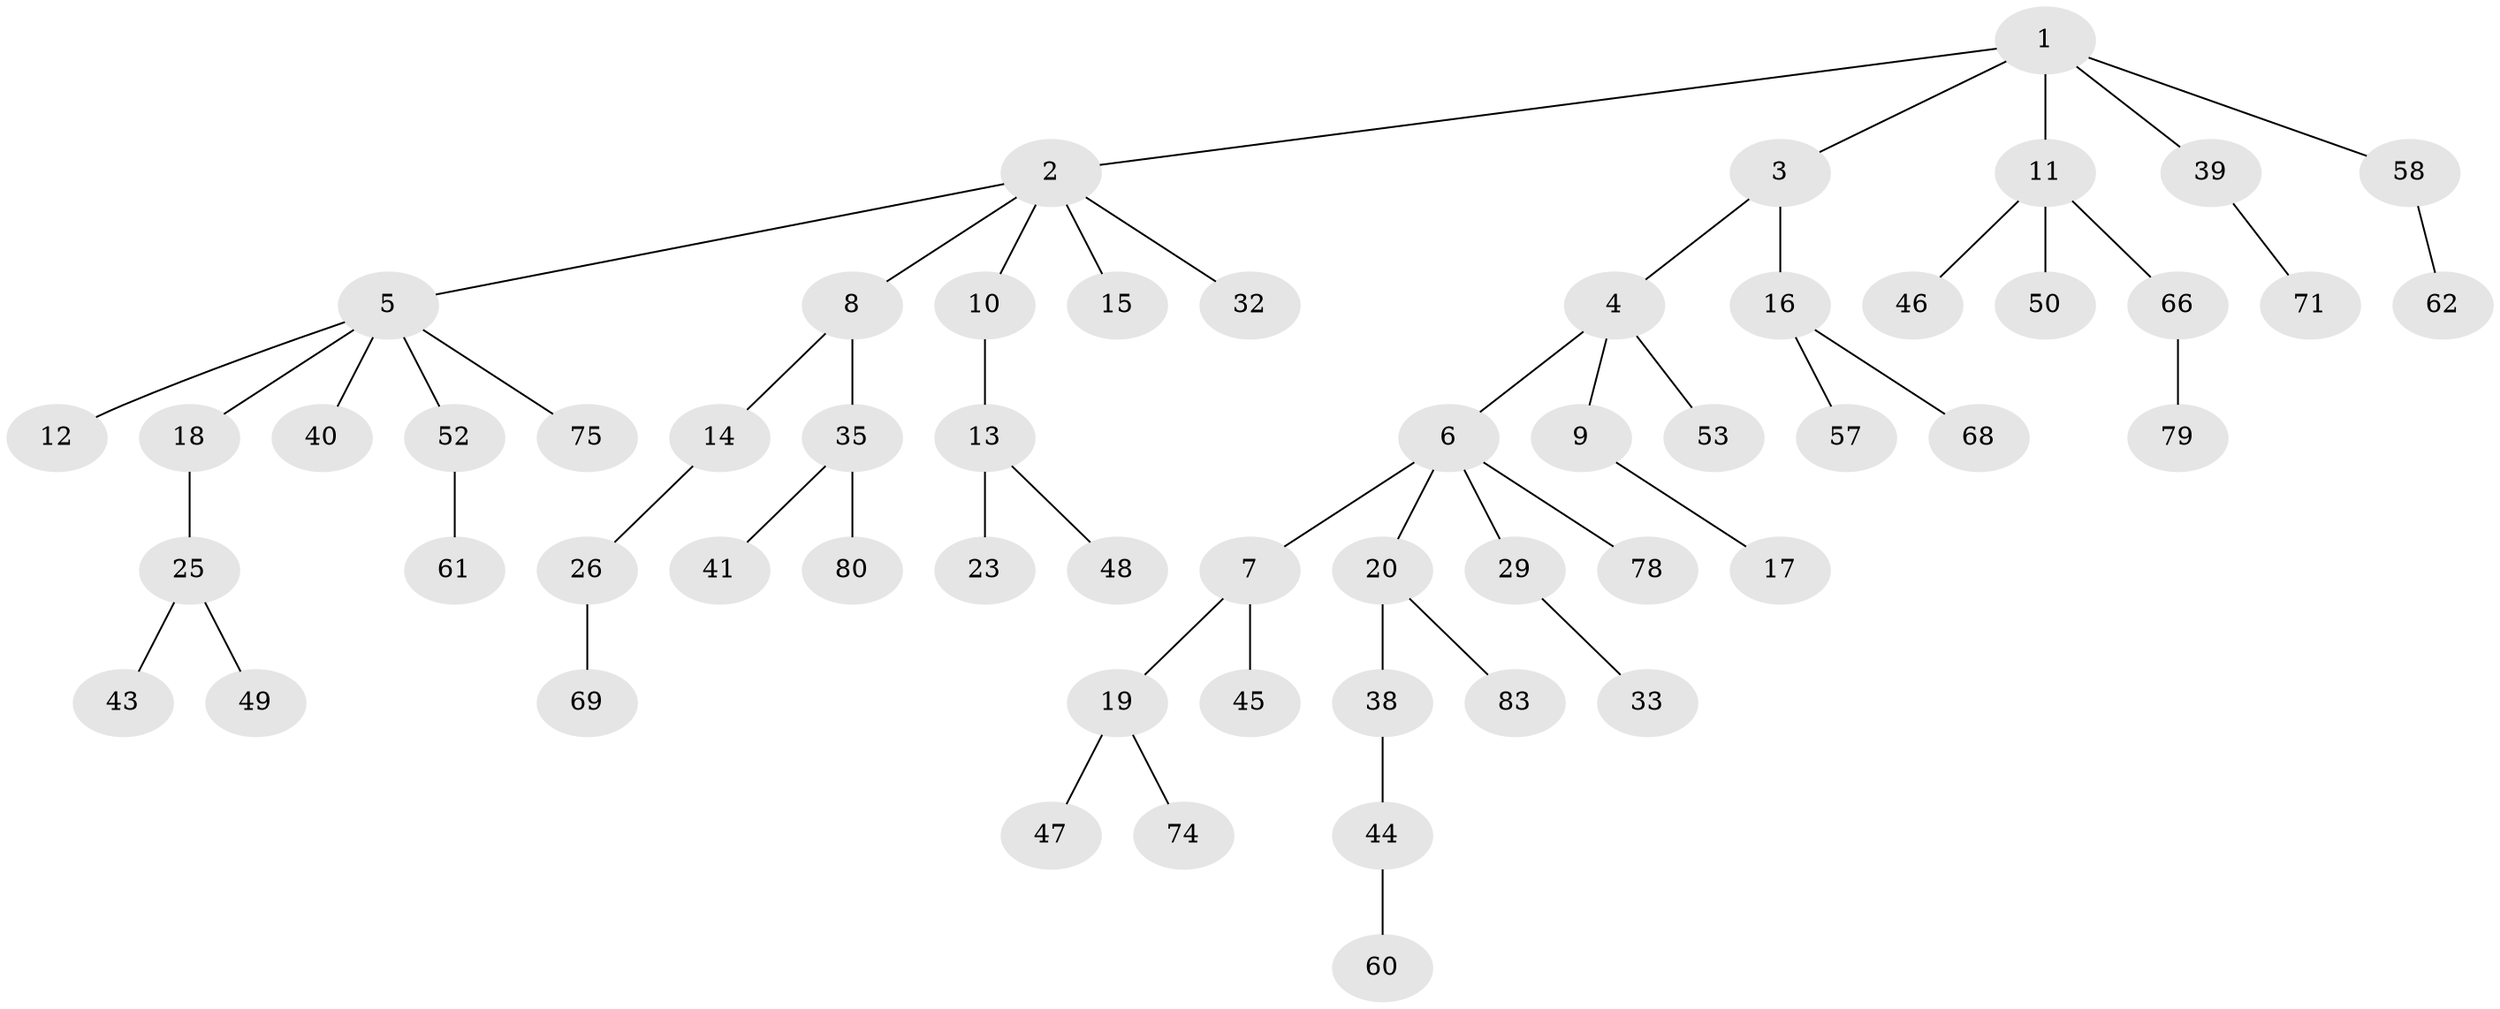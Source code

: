 // Generated by graph-tools (version 1.1) at 2025/52/02/27/25 19:52:12]
// undirected, 56 vertices, 55 edges
graph export_dot {
graph [start="1"]
  node [color=gray90,style=filled];
  1 [super="+31"];
  2 [super="+64"];
  3;
  4 [super="+70"];
  5 [super="+67"];
  6 [super="+24"];
  7 [super="+34"];
  8;
  9 [super="+76"];
  10;
  11 [super="+21"];
  12;
  13 [super="+22"];
  14 [super="+56"];
  15 [super="+30"];
  16 [super="+54"];
  17;
  18;
  19 [super="+73"];
  20 [super="+55"];
  23 [super="+36"];
  25 [super="+27"];
  26 [super="+28"];
  29 [super="+42"];
  32 [super="+63"];
  33;
  35 [super="+37"];
  38 [super="+81"];
  39 [super="+51"];
  40;
  41 [super="+65"];
  43;
  44 [super="+77"];
  45;
  46;
  47 [super="+59"];
  48;
  49 [super="+72"];
  50;
  52;
  53;
  57;
  58;
  60;
  61;
  62 [super="+84"];
  66 [super="+82"];
  68;
  69;
  71;
  74;
  75;
  78;
  79;
  80;
  83;
  1 -- 2;
  1 -- 3;
  1 -- 11;
  1 -- 58;
  1 -- 39;
  2 -- 5;
  2 -- 8;
  2 -- 10;
  2 -- 15;
  2 -- 32;
  3 -- 4;
  3 -- 16;
  4 -- 6;
  4 -- 9;
  4 -- 53;
  5 -- 12;
  5 -- 18;
  5 -- 40;
  5 -- 52;
  5 -- 75;
  6 -- 7;
  6 -- 20;
  6 -- 29;
  6 -- 78;
  7 -- 19;
  7 -- 45;
  8 -- 14;
  8 -- 35;
  9 -- 17;
  10 -- 13;
  11 -- 50;
  11 -- 66;
  11 -- 46;
  13 -- 48;
  13 -- 23;
  14 -- 26;
  16 -- 57;
  16 -- 68;
  18 -- 25;
  19 -- 47;
  19 -- 74;
  20 -- 38;
  20 -- 83;
  25 -- 43;
  25 -- 49;
  26 -- 69;
  29 -- 33;
  35 -- 80;
  35 -- 41;
  38 -- 44;
  39 -- 71;
  44 -- 60;
  52 -- 61;
  58 -- 62;
  66 -- 79;
}
